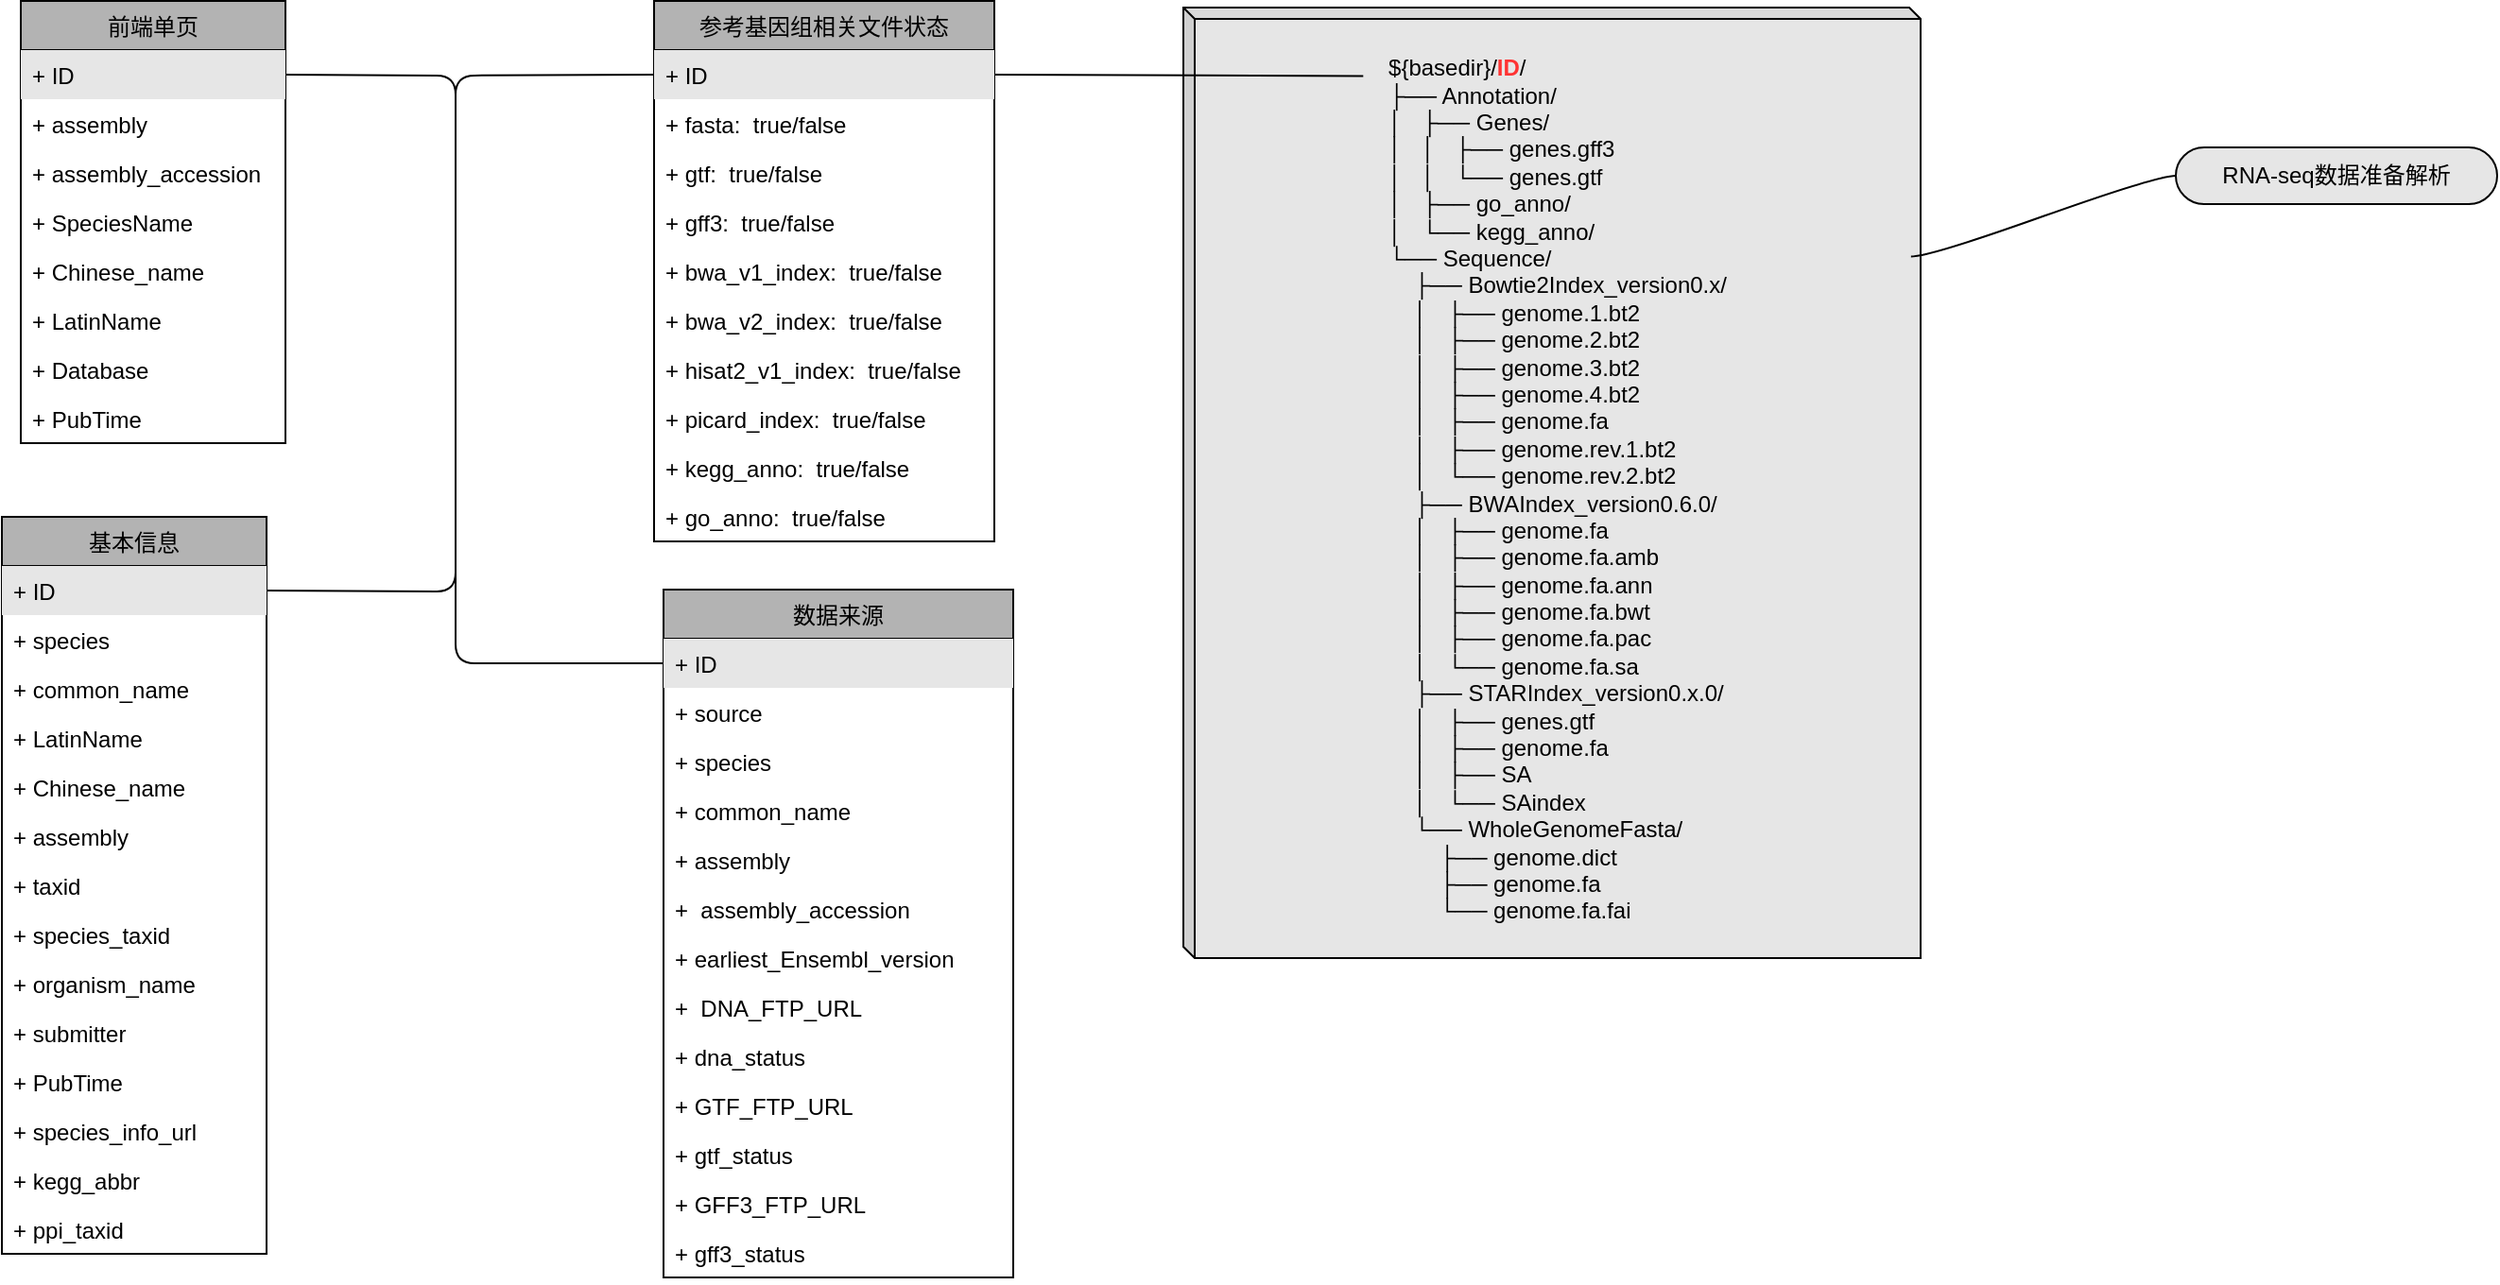 <mxfile version="10.6.0" type="github"><diagram name="Page-1" id="e7e014a7-5840-1c2e-5031-d8a46d1fe8dd"><mxGraphModel dx="1394" dy="744" grid="1" gridSize="10" guides="1" tooltips="1" connect="1" arrows="1" fold="1" page="1" pageScale="1" pageWidth="1169" pageHeight="826" background="#ffffff" math="0" shadow="0"><root><mxCell id="0"/><mxCell id="1" parent="0"/><UserObject label="前端单页" link="https://docs.qq.com/sheet/DSExEd1J1Y2RzSFlT?tab=BB08J2" id="06fMgOSuVznjS3OfvBHH-41"><mxCell style="swimlane;fontStyle=0;childLayout=stackLayout;horizontal=1;startSize=26;fillColor=#B3B3B3;horizontalStack=0;resizeParent=1;resizeParentMax=0;resizeLast=0;collapsible=1;marginBottom=0;" parent="1" vertex="1"><mxGeometry x="60" y="114.5" width="140" height="234" as="geometry"/></mxCell></UserObject><mxCell id="06fMgOSuVznjS3OfvBHH-42" value="+ ID" style="text;strokeColor=none;fillColor=#E6E6E6;align=left;verticalAlign=top;spacingLeft=4;spacingRight=4;overflow=hidden;rotatable=0;points=[[0,0.5],[1,0.5]];portConstraint=eastwest;" parent="06fMgOSuVznjS3OfvBHH-41" vertex="1"><mxGeometry y="26" width="140" height="26" as="geometry"/></mxCell><mxCell id="06fMgOSuVznjS3OfvBHH-43" value="+ assembly" style="text;strokeColor=none;fillColor=none;align=left;verticalAlign=top;spacingLeft=4;spacingRight=4;overflow=hidden;rotatable=0;points=[[0,0.5],[1,0.5]];portConstraint=eastwest;" parent="06fMgOSuVznjS3OfvBHH-41" vertex="1"><mxGeometry y="52" width="140" height="26" as="geometry"/></mxCell><mxCell id="06fMgOSuVznjS3OfvBHH-45" value="+ assembly_accession" style="text;strokeColor=none;fillColor=none;align=left;verticalAlign=top;spacingLeft=4;spacingRight=4;overflow=hidden;rotatable=0;points=[[0,0.5],[1,0.5]];portConstraint=eastwest;" parent="06fMgOSuVznjS3OfvBHH-41" vertex="1"><mxGeometry y="78" width="140" height="26" as="geometry"/></mxCell><mxCell id="06fMgOSuVznjS3OfvBHH-44" value="+ SpeciesName" style="text;strokeColor=none;fillColor=none;align=left;verticalAlign=top;spacingLeft=4;spacingRight=4;overflow=hidden;rotatable=0;points=[[0,0.5],[1,0.5]];portConstraint=eastwest;" parent="06fMgOSuVznjS3OfvBHH-41" vertex="1"><mxGeometry y="104" width="140" height="26" as="geometry"/></mxCell><mxCell id="06fMgOSuVznjS3OfvBHH-54" value="+ Chinese_name" style="text;strokeColor=none;fillColor=none;align=left;verticalAlign=top;spacingLeft=4;spacingRight=4;overflow=hidden;rotatable=0;points=[[0,0.5],[1,0.5]];portConstraint=eastwest;" parent="06fMgOSuVznjS3OfvBHH-41" vertex="1"><mxGeometry y="130" width="140" height="26" as="geometry"/></mxCell><mxCell id="06fMgOSuVznjS3OfvBHH-55" value="+ LatinName" style="text;strokeColor=none;fillColor=none;align=left;verticalAlign=top;spacingLeft=4;spacingRight=4;overflow=hidden;rotatable=0;points=[[0,0.5],[1,0.5]];portConstraint=eastwest;" parent="06fMgOSuVznjS3OfvBHH-41" vertex="1"><mxGeometry y="156" width="140" height="26" as="geometry"/></mxCell><mxCell id="06fMgOSuVznjS3OfvBHH-56" value="+ Database" style="text;strokeColor=none;fillColor=none;align=left;verticalAlign=top;spacingLeft=4;spacingRight=4;overflow=hidden;rotatable=0;points=[[0,0.5],[1,0.5]];portConstraint=eastwest;" parent="06fMgOSuVznjS3OfvBHH-41" vertex="1"><mxGeometry y="182" width="140" height="26" as="geometry"/></mxCell><mxCell id="06fMgOSuVznjS3OfvBHH-57" value="+ PubTime" style="text;strokeColor=none;fillColor=none;align=left;verticalAlign=top;spacingLeft=4;spacingRight=4;overflow=hidden;rotatable=0;points=[[0,0.5],[1,0.5]];portConstraint=eastwest;" parent="06fMgOSuVznjS3OfvBHH-41" vertex="1"><mxGeometry y="208" width="140" height="26" as="geometry"/></mxCell><UserObject label="数据来源" link="https://docs.qq.com/sheet/DSE1sZG5hVG16Y0ZN?opendocxfrom=admin&amp;tab=BB08J2" id="uV6CGyWIzyHNBIg6_wyK-13"><mxCell style="swimlane;fontStyle=0;childLayout=stackLayout;horizontal=1;startSize=26;fillColor=#B3B3B3;horizontalStack=0;resizeParent=1;resizeParentMax=0;resizeLast=0;collapsible=1;marginBottom=0;" vertex="1" parent="1"><mxGeometry x="400" y="426" width="185" height="364" as="geometry"/></mxCell></UserObject><mxCell id="uV6CGyWIzyHNBIg6_wyK-14" value="+ ID" style="text;strokeColor=none;fillColor=#E6E6E6;align=left;verticalAlign=top;spacingLeft=4;spacingRight=4;overflow=hidden;rotatable=0;points=[[0,0.5],[1,0.5]];portConstraint=eastwest;" vertex="1" parent="uV6CGyWIzyHNBIg6_wyK-13"><mxGeometry y="26" width="185" height="26" as="geometry"/></mxCell><mxCell id="uV6CGyWIzyHNBIg6_wyK-15" value="+ source" style="text;strokeColor=none;fillColor=none;align=left;verticalAlign=top;spacingLeft=4;spacingRight=4;overflow=hidden;rotatable=0;points=[[0,0.5],[1,0.5]];portConstraint=eastwest;" vertex="1" parent="uV6CGyWIzyHNBIg6_wyK-13"><mxGeometry y="52" width="185" height="26" as="geometry"/></mxCell><mxCell id="uV6CGyWIzyHNBIg6_wyK-16" value="+ species" style="text;strokeColor=none;fillColor=none;align=left;verticalAlign=top;spacingLeft=4;spacingRight=4;overflow=hidden;rotatable=0;points=[[0,0.5],[1,0.5]];portConstraint=eastwest;" vertex="1" parent="uV6CGyWIzyHNBIg6_wyK-13"><mxGeometry y="78" width="185" height="26" as="geometry"/></mxCell><mxCell id="uV6CGyWIzyHNBIg6_wyK-17" value="+ common_name" style="text;strokeColor=none;fillColor=none;align=left;verticalAlign=top;spacingLeft=4;spacingRight=4;overflow=hidden;rotatable=0;points=[[0,0.5],[1,0.5]];portConstraint=eastwest;" vertex="1" parent="uV6CGyWIzyHNBIg6_wyK-13"><mxGeometry y="104" width="185" height="26" as="geometry"/></mxCell><mxCell id="uV6CGyWIzyHNBIg6_wyK-18" value="+ assembly" style="text;strokeColor=none;fillColor=none;align=left;verticalAlign=top;spacingLeft=4;spacingRight=4;overflow=hidden;rotatable=0;points=[[0,0.5],[1,0.5]];portConstraint=eastwest;" vertex="1" parent="uV6CGyWIzyHNBIg6_wyK-13"><mxGeometry y="130" width="185" height="26" as="geometry"/></mxCell><mxCell id="uV6CGyWIzyHNBIg6_wyK-19" value="+   assembly_accession" style="text;strokeColor=none;fillColor=none;align=left;verticalAlign=top;spacingLeft=4;spacingRight=4;overflow=hidden;rotatable=0;points=[[0,0.5],[1,0.5]];portConstraint=eastwest;" vertex="1" parent="uV6CGyWIzyHNBIg6_wyK-13"><mxGeometry y="156" width="185" height="26" as="geometry"/></mxCell><mxCell id="uV6CGyWIzyHNBIg6_wyK-20" value="+ earliest_Ensembl_version" style="text;strokeColor=none;fillColor=none;align=left;verticalAlign=top;spacingLeft=4;spacingRight=4;overflow=hidden;rotatable=0;points=[[0,0.5],[1,0.5]];portConstraint=eastwest;" vertex="1" parent="uV6CGyWIzyHNBIg6_wyK-13"><mxGeometry y="182" width="185" height="26" as="geometry"/></mxCell><mxCell id="uV6CGyWIzyHNBIg6_wyK-26" value="+   DNA_FTP_URL" style="text;strokeColor=none;fillColor=none;align=left;verticalAlign=top;spacingLeft=4;spacingRight=4;overflow=hidden;rotatable=0;points=[[0,0.5],[1,0.5]];portConstraint=eastwest;" vertex="1" parent="uV6CGyWIzyHNBIg6_wyK-13"><mxGeometry y="208" width="185" height="26" as="geometry"/></mxCell><mxCell id="uV6CGyWIzyHNBIg6_wyK-27" value="+ dna_status" style="text;strokeColor=none;fillColor=none;align=left;verticalAlign=top;spacingLeft=4;spacingRight=4;overflow=hidden;rotatable=0;points=[[0,0.5],[1,0.5]];portConstraint=eastwest;" vertex="1" parent="uV6CGyWIzyHNBIg6_wyK-13"><mxGeometry y="234" width="185" height="26" as="geometry"/></mxCell><mxCell id="uV6CGyWIzyHNBIg6_wyK-28" value="+ GTF_FTP_URL" style="text;strokeColor=none;fillColor=none;align=left;verticalAlign=top;spacingLeft=4;spacingRight=4;overflow=hidden;rotatable=0;points=[[0,0.5],[1,0.5]];portConstraint=eastwest;" vertex="1" parent="uV6CGyWIzyHNBIg6_wyK-13"><mxGeometry y="260" width="185" height="26" as="geometry"/></mxCell><mxCell id="uV6CGyWIzyHNBIg6_wyK-29" value="+ gtf_status" style="text;strokeColor=none;fillColor=none;align=left;verticalAlign=top;spacingLeft=4;spacingRight=4;overflow=hidden;rotatable=0;points=[[0,0.5],[1,0.5]];portConstraint=eastwest;" vertex="1" parent="uV6CGyWIzyHNBIg6_wyK-13"><mxGeometry y="286" width="185" height="26" as="geometry"/></mxCell><mxCell id="uV6CGyWIzyHNBIg6_wyK-30" value="+ GFF3_FTP_URL" style="text;strokeColor=none;fillColor=none;align=left;verticalAlign=top;spacingLeft=4;spacingRight=4;overflow=hidden;rotatable=0;points=[[0,0.5],[1,0.5]];portConstraint=eastwest;" vertex="1" parent="uV6CGyWIzyHNBIg6_wyK-13"><mxGeometry y="312" width="185" height="26" as="geometry"/></mxCell><mxCell id="uV6CGyWIzyHNBIg6_wyK-31" value="+ gff3_status" style="text;strokeColor=none;fillColor=none;align=left;verticalAlign=top;spacingLeft=4;spacingRight=4;overflow=hidden;rotatable=0;points=[[0,0.5],[1,0.5]];portConstraint=eastwest;" vertex="1" parent="uV6CGyWIzyHNBIg6_wyK-13"><mxGeometry y="338" width="185" height="26" as="geometry"/></mxCell><mxCell id="uV6CGyWIzyHNBIg6_wyK-32" value="基本信息" style="swimlane;fontStyle=0;childLayout=stackLayout;horizontal=1;startSize=26;fillColor=#B3B3B3;horizontalStack=0;resizeParent=1;resizeParentMax=0;resizeLast=0;collapsible=1;marginBottom=0;" vertex="1" parent="1"><mxGeometry x="50" y="387.5" width="140" height="390" as="geometry"/></mxCell><mxCell id="uV6CGyWIzyHNBIg6_wyK-33" value="+ ID" style="text;strokeColor=none;fillColor=#E6E6E6;align=left;verticalAlign=top;spacingLeft=4;spacingRight=4;overflow=hidden;rotatable=0;points=[[0,0.5],[1,0.5]];portConstraint=eastwest;" vertex="1" parent="uV6CGyWIzyHNBIg6_wyK-32"><mxGeometry y="26" width="140" height="26" as="geometry"/></mxCell><mxCell id="uV6CGyWIzyHNBIg6_wyK-35" value="+ species" style="text;strokeColor=none;fillColor=none;align=left;verticalAlign=top;spacingLeft=4;spacingRight=4;overflow=hidden;rotatable=0;points=[[0,0.5],[1,0.5]];portConstraint=eastwest;" vertex="1" parent="uV6CGyWIzyHNBIg6_wyK-32"><mxGeometry y="52" width="140" height="26" as="geometry"/></mxCell><mxCell id="uV6CGyWIzyHNBIg6_wyK-36" value="+ common_name" style="text;strokeColor=none;fillColor=none;align=left;verticalAlign=top;spacingLeft=4;spacingRight=4;overflow=hidden;rotatable=0;points=[[0,0.5],[1,0.5]];portConstraint=eastwest;" vertex="1" parent="uV6CGyWIzyHNBIg6_wyK-32"><mxGeometry y="78" width="140" height="26" as="geometry"/></mxCell><mxCell id="uV6CGyWIzyHNBIg6_wyK-37" value="+ LatinName" style="text;strokeColor=none;fillColor=none;align=left;verticalAlign=top;spacingLeft=4;spacingRight=4;overflow=hidden;rotatable=0;points=[[0,0.5],[1,0.5]];portConstraint=eastwest;" vertex="1" parent="uV6CGyWIzyHNBIg6_wyK-32"><mxGeometry y="104" width="140" height="26" as="geometry"/></mxCell><mxCell id="uV6CGyWIzyHNBIg6_wyK-70" value="+ Chinese_name" style="text;strokeColor=none;fillColor=none;align=left;verticalAlign=top;spacingLeft=4;spacingRight=4;overflow=hidden;rotatable=0;points=[[0,0.5],[1,0.5]];portConstraint=eastwest;" vertex="1" parent="uV6CGyWIzyHNBIg6_wyK-32"><mxGeometry y="130" width="140" height="26" as="geometry"/></mxCell><mxCell id="uV6CGyWIzyHNBIg6_wyK-71" value="+ assembly" style="text;strokeColor=none;fillColor=none;align=left;verticalAlign=top;spacingLeft=4;spacingRight=4;overflow=hidden;rotatable=0;points=[[0,0.5],[1,0.5]];portConstraint=eastwest;" vertex="1" parent="uV6CGyWIzyHNBIg6_wyK-32"><mxGeometry y="156" width="140" height="26" as="geometry"/></mxCell><mxCell id="uV6CGyWIzyHNBIg6_wyK-48" value="+ taxid" style="text;strokeColor=none;fillColor=none;align=left;verticalAlign=top;spacingLeft=4;spacingRight=4;overflow=hidden;rotatable=0;points=[[0,0.5],[1,0.5]];portConstraint=eastwest;" vertex="1" parent="uV6CGyWIzyHNBIg6_wyK-32"><mxGeometry y="182" width="140" height="26" as="geometry"/></mxCell><mxCell id="uV6CGyWIzyHNBIg6_wyK-49" value="+ species_taxid" style="text;strokeColor=none;fillColor=none;align=left;verticalAlign=top;spacingLeft=4;spacingRight=4;overflow=hidden;rotatable=0;points=[[0,0.5],[1,0.5]];portConstraint=eastwest;" vertex="1" parent="uV6CGyWIzyHNBIg6_wyK-32"><mxGeometry y="208" width="140" height="26" as="geometry"/></mxCell><mxCell id="uV6CGyWIzyHNBIg6_wyK-50" value="+ organism_name" style="text;strokeColor=none;fillColor=none;align=left;verticalAlign=top;spacingLeft=4;spacingRight=4;overflow=hidden;rotatable=0;points=[[0,0.5],[1,0.5]];portConstraint=eastwest;" vertex="1" parent="uV6CGyWIzyHNBIg6_wyK-32"><mxGeometry y="234" width="140" height="26" as="geometry"/></mxCell><mxCell id="uV6CGyWIzyHNBIg6_wyK-51" value="+ submitter" style="text;strokeColor=none;fillColor=none;align=left;verticalAlign=top;spacingLeft=4;spacingRight=4;overflow=hidden;rotatable=0;points=[[0,0.5],[1,0.5]];portConstraint=eastwest;" vertex="1" parent="uV6CGyWIzyHNBIg6_wyK-32"><mxGeometry y="260" width="140" height="26" as="geometry"/></mxCell><mxCell id="uV6CGyWIzyHNBIg6_wyK-52" value="+ PubTime" style="text;strokeColor=none;fillColor=none;align=left;verticalAlign=top;spacingLeft=4;spacingRight=4;overflow=hidden;rotatable=0;points=[[0,0.5],[1,0.5]];portConstraint=eastwest;" vertex="1" parent="uV6CGyWIzyHNBIg6_wyK-32"><mxGeometry y="286" width="140" height="26" as="geometry"/></mxCell><mxCell id="uV6CGyWIzyHNBIg6_wyK-69" value="+ species_info_url" style="text;strokeColor=none;fillColor=none;align=left;verticalAlign=top;spacingLeft=4;spacingRight=4;overflow=hidden;rotatable=0;points=[[0,0.5],[1,0.5]];portConstraint=eastwest;" vertex="1" parent="uV6CGyWIzyHNBIg6_wyK-32"><mxGeometry y="312" width="140" height="26" as="geometry"/></mxCell><mxCell id="uV6CGyWIzyHNBIg6_wyK-67" value="+ kegg_abbr" style="text;strokeColor=none;fillColor=none;align=left;verticalAlign=top;spacingLeft=4;spacingRight=4;overflow=hidden;rotatable=0;points=[[0,0.5],[1,0.5]];portConstraint=eastwest;" vertex="1" parent="uV6CGyWIzyHNBIg6_wyK-32"><mxGeometry y="338" width="140" height="26" as="geometry"/></mxCell><mxCell id="uV6CGyWIzyHNBIg6_wyK-68" value="+ ppi_taxid" style="text;strokeColor=none;fillColor=none;align=left;verticalAlign=top;spacingLeft=4;spacingRight=4;overflow=hidden;rotatable=0;points=[[0,0.5],[1,0.5]];portConstraint=eastwest;" vertex="1" parent="uV6CGyWIzyHNBIg6_wyK-32"><mxGeometry y="364" width="140" height="26" as="geometry"/></mxCell><UserObject label="参考基因组相关文件状态" link="https://docs.qq.com/sheet/DSE1sZG5hVG16Y0ZN?opendocxfrom=admin&amp;tab=3ujkuu" id="06fMgOSuVznjS3OfvBHH-46"><mxCell style="swimlane;fontStyle=0;childLayout=stackLayout;horizontal=1;startSize=26;fillColor=#B3B3B3;horizontalStack=0;resizeParent=1;resizeParentMax=0;resizeLast=0;collapsible=1;marginBottom=0;" parent="1" vertex="1"><mxGeometry x="395" y="114.5" width="180" height="286" as="geometry"/></mxCell></UserObject><mxCell id="06fMgOSuVznjS3OfvBHH-47" value="+ ID" style="text;strokeColor=none;fillColor=#E6E6E6;align=left;verticalAlign=top;spacingLeft=4;spacingRight=4;overflow=hidden;rotatable=0;points=[[0,0.5],[1,0.5]];portConstraint=eastwest;" parent="06fMgOSuVznjS3OfvBHH-46" vertex="1"><mxGeometry y="26" width="180" height="26" as="geometry"/></mxCell><mxCell id="06fMgOSuVznjS3OfvBHH-48" value="+ fasta:  true/false" style="text;strokeColor=none;fillColor=none;align=left;verticalAlign=top;spacingLeft=4;spacingRight=4;overflow=hidden;rotatable=0;points=[[0,0.5],[1,0.5]];portConstraint=eastwest;" parent="06fMgOSuVznjS3OfvBHH-46" vertex="1"><mxGeometry y="52" width="180" height="26" as="geometry"/></mxCell><mxCell id="06fMgOSuVznjS3OfvBHH-49" value="+ gtf:  true/false" style="text;strokeColor=none;fillColor=none;align=left;verticalAlign=top;spacingLeft=4;spacingRight=4;overflow=hidden;rotatable=0;points=[[0,0.5],[1,0.5]];portConstraint=eastwest;" parent="06fMgOSuVznjS3OfvBHH-46" vertex="1"><mxGeometry y="78" width="180" height="26" as="geometry"/></mxCell><mxCell id="06fMgOSuVznjS3OfvBHH-50" value="+ gff3:  true/false" style="text;strokeColor=none;fillColor=none;align=left;verticalAlign=top;spacingLeft=4;spacingRight=4;overflow=hidden;rotatable=0;points=[[0,0.5],[1,0.5]];portConstraint=eastwest;" parent="06fMgOSuVznjS3OfvBHH-46" vertex="1"><mxGeometry y="104" width="180" height="26" as="geometry"/></mxCell><mxCell id="uV6CGyWIzyHNBIg6_wyK-1" value="+ bwa_v1_index:  true/false" style="text;strokeColor=none;fillColor=none;align=left;verticalAlign=top;spacingLeft=4;spacingRight=4;overflow=hidden;rotatable=0;points=[[0,0.5],[1,0.5]];portConstraint=eastwest;" vertex="1" parent="06fMgOSuVznjS3OfvBHH-46"><mxGeometry y="130" width="180" height="26" as="geometry"/></mxCell><mxCell id="uV6CGyWIzyHNBIg6_wyK-2" value="+ bwa_v2_index:  true/false" style="text;strokeColor=none;fillColor=none;align=left;verticalAlign=top;spacingLeft=4;spacingRight=4;overflow=hidden;rotatable=0;points=[[0,0.5],[1,0.5]];portConstraint=eastwest;" vertex="1" parent="06fMgOSuVznjS3OfvBHH-46"><mxGeometry y="156" width="180" height="26" as="geometry"/></mxCell><mxCell id="uV6CGyWIzyHNBIg6_wyK-3" value="+ hisat2_v1_index:  true/false" style="text;strokeColor=none;fillColor=none;align=left;verticalAlign=top;spacingLeft=4;spacingRight=4;overflow=hidden;rotatable=0;points=[[0,0.5],[1,0.5]];portConstraint=eastwest;" vertex="1" parent="06fMgOSuVznjS3OfvBHH-46"><mxGeometry y="182" width="180" height="26" as="geometry"/></mxCell><mxCell id="uV6CGyWIzyHNBIg6_wyK-4" value="+ picard_index:  true/false" style="text;strokeColor=none;fillColor=none;align=left;verticalAlign=top;spacingLeft=4;spacingRight=4;overflow=hidden;rotatable=0;points=[[0,0.5],[1,0.5]];portConstraint=eastwest;" vertex="1" parent="06fMgOSuVznjS3OfvBHH-46"><mxGeometry y="208" width="180" height="26" as="geometry"/></mxCell><mxCell id="uV6CGyWIzyHNBIg6_wyK-5" value="+ kegg_anno:  true/false" style="text;strokeColor=none;fillColor=none;align=left;verticalAlign=top;spacingLeft=4;spacingRight=4;overflow=hidden;rotatable=0;points=[[0,0.5],[1,0.5]];portConstraint=eastwest;" vertex="1" parent="06fMgOSuVznjS3OfvBHH-46"><mxGeometry y="234" width="180" height="26" as="geometry"/></mxCell><mxCell id="uV6CGyWIzyHNBIg6_wyK-6" value="+ go_anno:  true/false" style="text;strokeColor=none;fillColor=none;align=left;verticalAlign=top;spacingLeft=4;spacingRight=4;overflow=hidden;rotatable=0;points=[[0,0.5],[1,0.5]];portConstraint=eastwest;" vertex="1" parent="06fMgOSuVznjS3OfvBHH-46"><mxGeometry y="260" width="180" height="26" as="geometry"/></mxCell><mxCell id="uV6CGyWIzyHNBIg6_wyK-9" value="&lt;blockquote&gt;&lt;blockquote&gt;&lt;div align=&quot;left&quot;&gt;${basedir}/&lt;font color=&quot;#FF3333&quot;&gt;&lt;b&gt;ID&lt;/b&gt;&lt;font color=&quot;#000000&quot;&gt;/&lt;/font&gt;&lt;/font&gt;&lt;br&gt;├── Annotation/&lt;br&gt;│&amp;nbsp;&amp;nbsp; ├── Genes/&lt;br&gt;│&amp;nbsp;&amp;nbsp; │&amp;nbsp;&amp;nbsp; ├── genes.gff3&lt;br&gt;│&amp;nbsp;&amp;nbsp; │&amp;nbsp;&amp;nbsp; └── genes.gtf&lt;br&gt;│&amp;nbsp;&amp;nbsp; ├── go_anno/&lt;br&gt;│&amp;nbsp;&amp;nbsp; └── kegg_anno/&lt;br&gt;└── Sequence/&lt;br&gt;&amp;nbsp;&amp;nbsp;&amp;nbsp; ├── Bowtie2Index_version0.x/&lt;br&gt;&amp;nbsp;&amp;nbsp;&amp;nbsp; │&amp;nbsp;&amp;nbsp; ├── genome.1.bt2&lt;br&gt;&amp;nbsp;&amp;nbsp;&amp;nbsp; │&amp;nbsp;&amp;nbsp; ├── genome.2.bt2&lt;br&gt;&amp;nbsp;&amp;nbsp;&amp;nbsp; │&amp;nbsp;&amp;nbsp; ├── genome.3.bt2&lt;br&gt;&amp;nbsp;&amp;nbsp;&amp;nbsp; │&amp;nbsp;&amp;nbsp; ├── genome.4.bt2&lt;br&gt;&amp;nbsp;&amp;nbsp;&amp;nbsp; │&amp;nbsp;&amp;nbsp; ├── genome.fa&lt;br&gt;&amp;nbsp;&amp;nbsp;&amp;nbsp; │&amp;nbsp;&amp;nbsp; ├── genome.rev.1.bt2&lt;br&gt;&amp;nbsp;&amp;nbsp;&amp;nbsp; │&amp;nbsp;&amp;nbsp; └── genome.rev.2.bt2&lt;br&gt;&amp;nbsp;&amp;nbsp;&amp;nbsp; ├── BWAIndex_version0.6.0/&lt;br&gt;&amp;nbsp;&amp;nbsp;&amp;nbsp; │&amp;nbsp;&amp;nbsp; ├── genome.fa&lt;br&gt;&amp;nbsp;&amp;nbsp;&amp;nbsp; │&amp;nbsp;&amp;nbsp; ├── genome.fa.amb&lt;br&gt;&amp;nbsp;&amp;nbsp;&amp;nbsp; │&amp;nbsp;&amp;nbsp; ├── genome.fa.ann&lt;br&gt;&amp;nbsp;&amp;nbsp;&amp;nbsp; │&amp;nbsp;&amp;nbsp; ├── genome.fa.bwt&lt;br&gt;&amp;nbsp;&amp;nbsp;&amp;nbsp; │&amp;nbsp;&amp;nbsp; ├── genome.fa.pac&lt;br&gt;&amp;nbsp;&amp;nbsp;&amp;nbsp; │&amp;nbsp;&amp;nbsp; └── genome.fa.sa&lt;br&gt;&amp;nbsp;&amp;nbsp;&amp;nbsp; ├── STARIndex_version0.x.0/&lt;br&gt;&amp;nbsp;&amp;nbsp;&amp;nbsp; │&amp;nbsp;&amp;nbsp; ├── genes.gtf&lt;br&gt;&amp;nbsp;&amp;nbsp;&amp;nbsp; │&amp;nbsp;&amp;nbsp; ├── genome.fa&lt;br&gt;&amp;nbsp;&amp;nbsp;&amp;nbsp; │&amp;nbsp;&amp;nbsp; ├── SA&lt;br&gt;&amp;nbsp;&amp;nbsp;&amp;nbsp; │&amp;nbsp;&amp;nbsp; └── SAindex&lt;br&gt;&amp;nbsp;&amp;nbsp;&amp;nbsp; └── WholeGenomeFasta/&lt;br&gt;&amp;nbsp;&amp;nbsp;&amp;nbsp;&amp;nbsp;&amp;nbsp;&amp;nbsp;&amp;nbsp; ├── genome.dict&lt;br&gt;&amp;nbsp;&amp;nbsp;&amp;nbsp;&amp;nbsp;&amp;nbsp;&amp;nbsp;&amp;nbsp; ├── genome.fa&lt;br&gt;&amp;nbsp;&amp;nbsp;&amp;nbsp;&amp;nbsp;&amp;nbsp;&amp;nbsp;&amp;nbsp; └── genome.fa.fai&lt;br&gt;&lt;/div&gt;&lt;/blockquote&gt;&lt;/blockquote&gt;" style="shape=cube;whiteSpace=wrap;html=1;boundedLbl=1;backgroundOutline=1;darkOpacity=0.05;darkOpacity2=0.1;fillColor=#E6E6E6;size=6;" vertex="1" parent="1"><mxGeometry x="675" y="118" width="390" height="503" as="geometry"/></mxCell><mxCell id="uV6CGyWIzyHNBIg6_wyK-60" value="" style="endArrow=none;html=1;entryX=1;entryY=0.5;entryDx=0;entryDy=0;exitX=0;exitY=0.5;exitDx=0;exitDy=0;" edge="1" parent="1" source="uV6CGyWIzyHNBIg6_wyK-14" target="06fMgOSuVznjS3OfvBHH-42"><mxGeometry width="50" height="50" relative="1" as="geometry"><mxPoint x="395" y="460" as="sourcePoint"/><mxPoint x="80" y="840" as="targetPoint"/><Array as="points"><mxPoint x="290" y="465"/><mxPoint x="290" y="154"/></Array></mxGeometry></mxCell><mxCell id="uV6CGyWIzyHNBIg6_wyK-61" value="" style="endArrow=none;html=1;exitX=0;exitY=0.5;exitDx=0;exitDy=0;entryX=1;entryY=0.5;entryDx=0;entryDy=0;" edge="1" parent="1" source="06fMgOSuVznjS3OfvBHH-47" target="uV6CGyWIzyHNBIg6_wyK-33"><mxGeometry width="50" height="50" relative="1" as="geometry"><mxPoint x="30" y="890" as="sourcePoint"/><mxPoint x="170" y="520" as="targetPoint"/><Array as="points"><mxPoint x="290" y="154"/><mxPoint x="290" y="427"/></Array></mxGeometry></mxCell><mxCell id="uV6CGyWIzyHNBIg6_wyK-62" value="" style="endArrow=none;html=1;entryX=1;entryY=0.5;entryDx=0;entryDy=0;exitX=0.244;exitY=0.072;exitDx=0;exitDy=0;exitPerimeter=0;" edge="1" parent="1" source="uV6CGyWIzyHNBIg6_wyK-9" target="06fMgOSuVznjS3OfvBHH-47"><mxGeometry width="50" height="50" relative="1" as="geometry"><mxPoint x="30" y="890" as="sourcePoint"/><mxPoint x="580" y="150" as="targetPoint"/></mxGeometry></mxCell><UserObject label="RNA-seq数据准备解析" link="https://github.com/lidanqing123/drawio.picture/blob/master/%E6%96%B0RNA-seq%E6%95%B0%E6%8D%AE%E5%87%86%E5%A4%87%E8%A7%A3%E6%9E%90.pdf" id="uV6CGyWIzyHNBIg6_wyK-65"><mxCell style="whiteSpace=wrap;html=1;rounded=1;arcSize=50;align=center;verticalAlign=middle;container=1;recursiveResize=0;strokeWidth=1;autosize=1;spacing=4;treeFolding=1;fillColor=#E6E6E6;" vertex="1" parent="1"><mxGeometry x="1200" y="192" width="170" height="30" as="geometry"/></mxCell></UserObject><mxCell id="uV6CGyWIzyHNBIg6_wyK-66" value="" style="edgeStyle=entityRelationEdgeStyle;startArrow=none;endArrow=none;segment=10;curved=1;exitX=0.987;exitY=0.262;exitDx=0;exitDy=0;exitPerimeter=0;" edge="1" target="uV6CGyWIzyHNBIg6_wyK-65" parent="1" source="uV6CGyWIzyHNBIg6_wyK-9"><mxGeometry relative="1" as="geometry"><mxPoint x="1060" y="234" as="sourcePoint"/></mxGeometry></mxCell></root></mxGraphModel></diagram></mxfile>